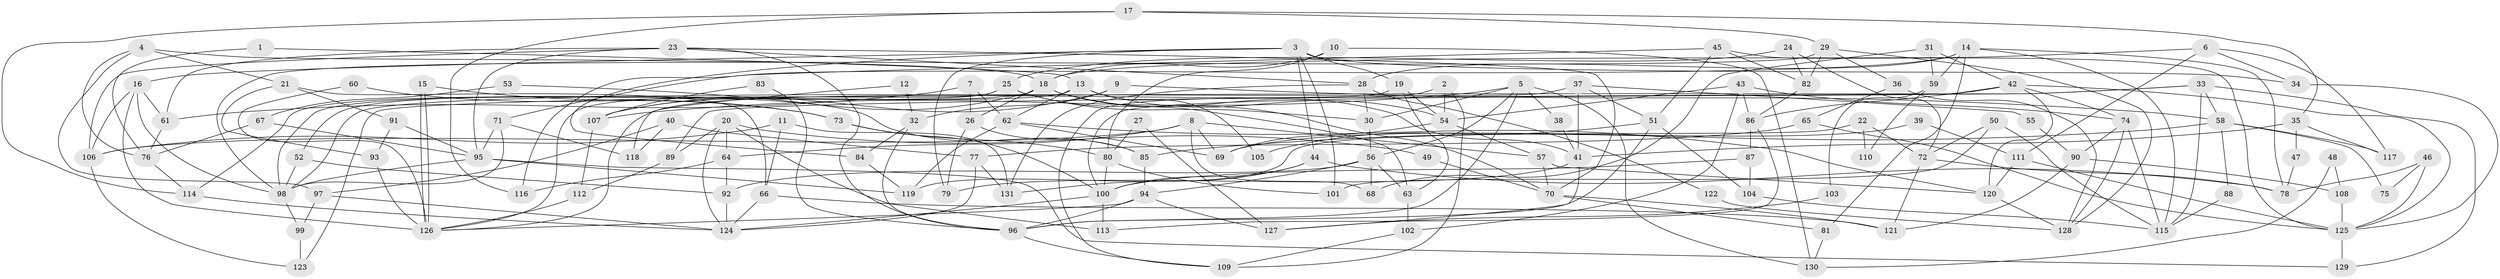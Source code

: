 // coarse degree distribution, {2: 0.12087912087912088, 3: 0.18681318681318682, 7: 0.0989010989010989, 4: 0.25274725274725274, 6: 0.06593406593406594, 5: 0.14285714285714285, 10: 0.01098901098901099, 12: 0.01098901098901099, 8: 0.054945054945054944, 9: 0.054945054945054944}
// Generated by graph-tools (version 1.1) at 2025/52/02/27/25 19:52:06]
// undirected, 131 vertices, 262 edges
graph export_dot {
graph [start="1"]
  node [color=gray90,style=filled];
  1;
  2;
  3;
  4;
  5;
  6;
  7;
  8;
  9;
  10;
  11;
  12;
  13;
  14;
  15;
  16;
  17;
  18;
  19;
  20;
  21;
  22;
  23;
  24;
  25;
  26;
  27;
  28;
  29;
  30;
  31;
  32;
  33;
  34;
  35;
  36;
  37;
  38;
  39;
  40;
  41;
  42;
  43;
  44;
  45;
  46;
  47;
  48;
  49;
  50;
  51;
  52;
  53;
  54;
  55;
  56;
  57;
  58;
  59;
  60;
  61;
  62;
  63;
  64;
  65;
  66;
  67;
  68;
  69;
  70;
  71;
  72;
  73;
  74;
  75;
  76;
  77;
  78;
  79;
  80;
  81;
  82;
  83;
  84;
  85;
  86;
  87;
  88;
  89;
  90;
  91;
  92;
  93;
  94;
  95;
  96;
  97;
  98;
  99;
  100;
  101;
  102;
  103;
  104;
  105;
  106;
  107;
  108;
  109;
  110;
  111;
  112;
  113;
  114;
  115;
  116;
  117;
  118;
  119;
  120;
  121;
  122;
  123;
  124;
  125;
  126;
  127;
  128;
  129;
  130;
  131;
  1 -- 13;
  1 -- 76;
  2 -- 54;
  2 -- 126;
  2 -- 109;
  3 -- 19;
  3 -- 44;
  3 -- 16;
  3 -- 34;
  3 -- 79;
  3 -- 84;
  3 -- 101;
  4 -- 18;
  4 -- 76;
  4 -- 21;
  4 -- 97;
  5 -- 30;
  5 -- 96;
  5 -- 38;
  5 -- 56;
  5 -- 107;
  5 -- 130;
  6 -- 18;
  6 -- 111;
  6 -- 34;
  6 -- 117;
  7 -- 61;
  7 -- 62;
  7 -- 26;
  8 -- 64;
  8 -- 106;
  8 -- 57;
  8 -- 68;
  8 -- 69;
  9 -- 107;
  9 -- 58;
  9 -- 32;
  10 -- 130;
  10 -- 18;
  10 -- 80;
  11 -- 106;
  11 -- 66;
  11 -- 131;
  12 -- 32;
  12 -- 118;
  13 -- 54;
  13 -- 62;
  13 -- 52;
  13 -- 105;
  14 -- 71;
  14 -- 78;
  14 -- 28;
  14 -- 59;
  14 -- 81;
  14 -- 115;
  15 -- 126;
  15 -- 126;
  15 -- 73;
  16 -- 106;
  16 -- 61;
  16 -- 98;
  16 -- 126;
  17 -- 114;
  17 -- 116;
  17 -- 29;
  17 -- 35;
  18 -- 98;
  18 -- 70;
  18 -- 26;
  18 -- 41;
  18 -- 107;
  19 -- 54;
  19 -- 109;
  19 -- 63;
  20 -- 89;
  20 -- 124;
  20 -- 49;
  20 -- 64;
  20 -- 113;
  21 -- 91;
  21 -- 66;
  21 -- 93;
  22 -- 119;
  22 -- 72;
  22 -- 110;
  23 -- 95;
  23 -- 28;
  23 -- 61;
  23 -- 70;
  23 -- 96;
  23 -- 106;
  24 -- 25;
  24 -- 82;
  24 -- 72;
  25 -- 126;
  25 -- 63;
  25 -- 30;
  25 -- 114;
  26 -- 79;
  26 -- 85;
  27 -- 80;
  27 -- 127;
  28 -- 131;
  28 -- 30;
  28 -- 122;
  29 -- 98;
  29 -- 36;
  29 -- 82;
  29 -- 128;
  30 -- 56;
  31 -- 42;
  31 -- 68;
  31 -- 59;
  32 -- 96;
  32 -- 84;
  33 -- 129;
  33 -- 58;
  33 -- 89;
  33 -- 115;
  33 -- 123;
  34 -- 125;
  35 -- 41;
  35 -- 47;
  35 -- 117;
  36 -- 128;
  36 -- 65;
  37 -- 98;
  37 -- 41;
  37 -- 51;
  37 -- 55;
  38 -- 41;
  39 -- 69;
  39 -- 111;
  40 -- 97;
  40 -- 77;
  40 -- 118;
  41 -- 79;
  41 -- 127;
  42 -- 86;
  42 -- 74;
  42 -- 100;
  42 -- 120;
  42 -- 125;
  43 -- 102;
  43 -- 86;
  43 -- 54;
  43 -- 74;
  44 -- 131;
  44 -- 100;
  44 -- 78;
  45 -- 125;
  45 -- 51;
  45 -- 82;
  45 -- 116;
  46 -- 78;
  46 -- 125;
  46 -- 75;
  47 -- 78;
  48 -- 130;
  48 -- 108;
  49 -- 70;
  50 -- 101;
  50 -- 115;
  50 -- 72;
  51 -- 96;
  51 -- 104;
  51 -- 105;
  52 -- 92;
  52 -- 98;
  53 -- 67;
  53 -- 85;
  54 -- 57;
  54 -- 69;
  55 -- 90;
  56 -- 63;
  56 -- 68;
  56 -- 92;
  56 -- 94;
  57 -- 120;
  57 -- 70;
  58 -- 117;
  58 -- 85;
  58 -- 75;
  58 -- 88;
  59 -- 103;
  59 -- 110;
  60 -- 73;
  60 -- 126;
  61 -- 76;
  62 -- 69;
  62 -- 120;
  62 -- 119;
  63 -- 102;
  64 -- 92;
  64 -- 116;
  65 -- 125;
  65 -- 77;
  66 -- 121;
  66 -- 124;
  67 -- 95;
  67 -- 76;
  70 -- 81;
  70 -- 121;
  71 -- 98;
  71 -- 95;
  71 -- 118;
  72 -- 78;
  72 -- 121;
  73 -- 80;
  73 -- 100;
  74 -- 115;
  74 -- 90;
  74 -- 128;
  76 -- 114;
  77 -- 124;
  77 -- 131;
  80 -- 100;
  80 -- 101;
  81 -- 130;
  82 -- 86;
  83 -- 107;
  83 -- 96;
  84 -- 119;
  85 -- 94;
  86 -- 113;
  86 -- 87;
  87 -- 104;
  87 -- 100;
  88 -- 115;
  89 -- 112;
  90 -- 121;
  90 -- 108;
  91 -- 93;
  91 -- 95;
  92 -- 124;
  93 -- 126;
  94 -- 126;
  94 -- 96;
  94 -- 127;
  95 -- 119;
  95 -- 98;
  95 -- 129;
  96 -- 109;
  97 -- 124;
  97 -- 99;
  98 -- 99;
  99 -- 123;
  100 -- 113;
  100 -- 124;
  102 -- 109;
  103 -- 127;
  104 -- 115;
  106 -- 123;
  107 -- 112;
  108 -- 125;
  111 -- 125;
  111 -- 120;
  112 -- 126;
  114 -- 124;
  120 -- 128;
  122 -- 128;
  125 -- 129;
}

